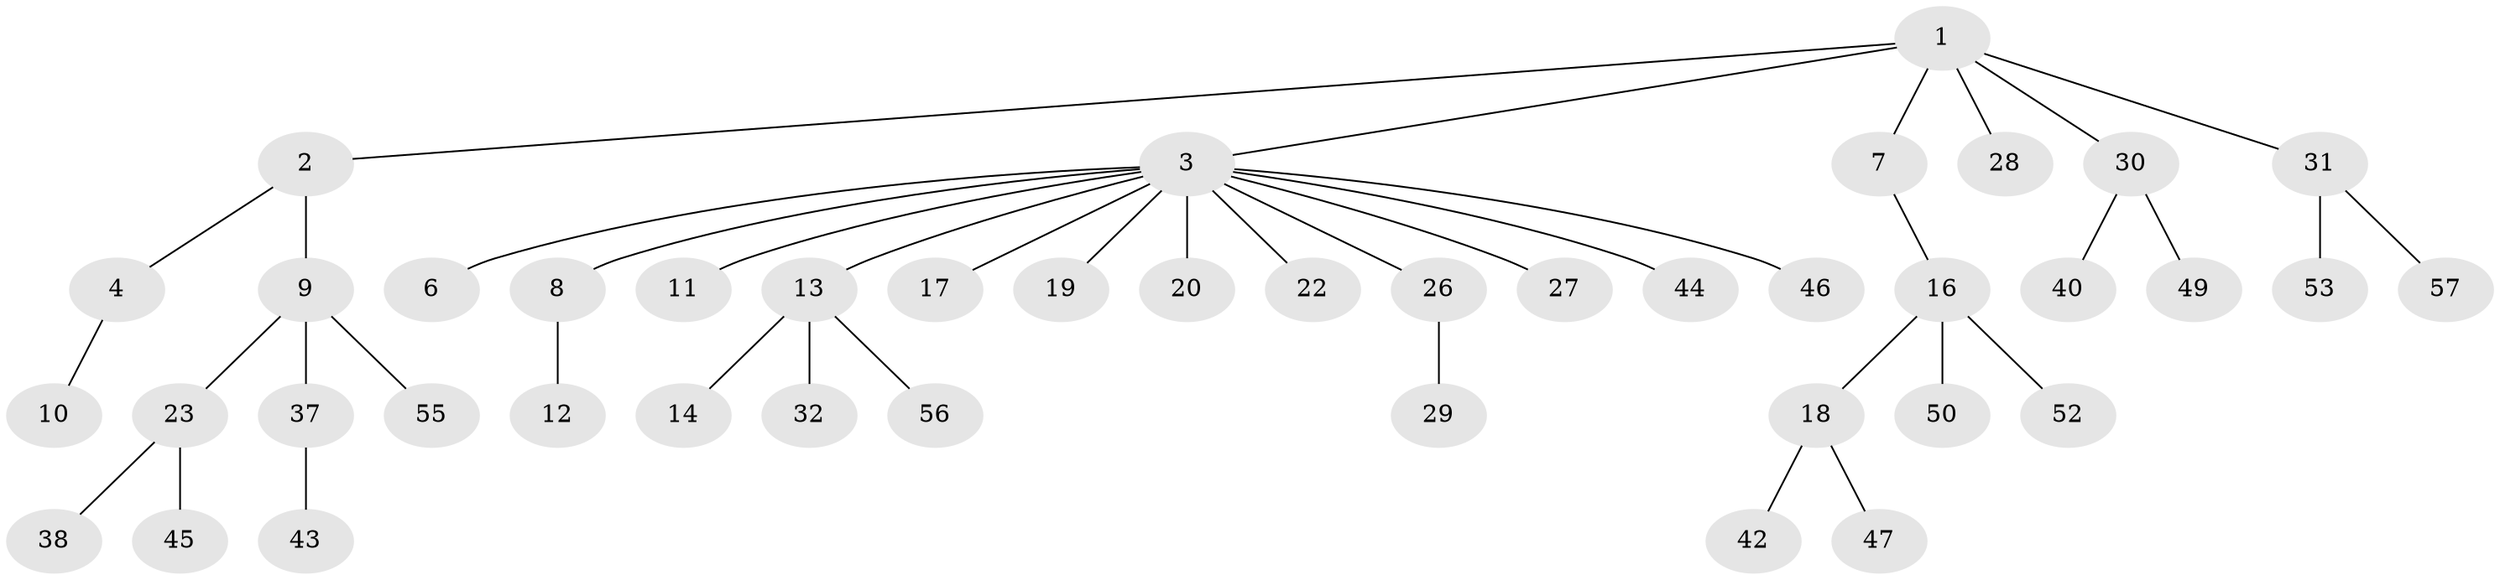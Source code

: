 // Generated by graph-tools (version 1.1) at 2025/24/03/03/25 07:24:06]
// undirected, 43 vertices, 42 edges
graph export_dot {
graph [start="1"]
  node [color=gray90,style=filled];
  1 [super="+25"];
  2;
  3 [super="+5"];
  4 [super="+51"];
  6;
  7 [super="+24"];
  8;
  9 [super="+34"];
  10;
  11;
  12;
  13 [super="+15"];
  14;
  16 [super="+39"];
  17;
  18 [super="+21"];
  19;
  20;
  22;
  23 [super="+33"];
  26 [super="+41"];
  27;
  28 [super="+36"];
  29;
  30 [super="+35"];
  31 [super="+48"];
  32;
  37 [super="+54"];
  38;
  40;
  42;
  43;
  44;
  45;
  46;
  47;
  49;
  50;
  52;
  53;
  55;
  56;
  57;
  1 -- 2;
  1 -- 3;
  1 -- 7;
  1 -- 31;
  1 -- 28;
  1 -- 30;
  2 -- 4;
  2 -- 9;
  3 -- 11;
  3 -- 17;
  3 -- 19;
  3 -- 27;
  3 -- 6;
  3 -- 8;
  3 -- 44;
  3 -- 13;
  3 -- 46;
  3 -- 20;
  3 -- 22;
  3 -- 26;
  4 -- 10;
  7 -- 16;
  8 -- 12;
  9 -- 23;
  9 -- 37;
  9 -- 55;
  13 -- 14;
  13 -- 32;
  13 -- 56;
  16 -- 18;
  16 -- 50;
  16 -- 52;
  18 -- 47;
  18 -- 42;
  23 -- 38;
  23 -- 45;
  26 -- 29;
  30 -- 40;
  30 -- 49;
  31 -- 53;
  31 -- 57;
  37 -- 43;
}

